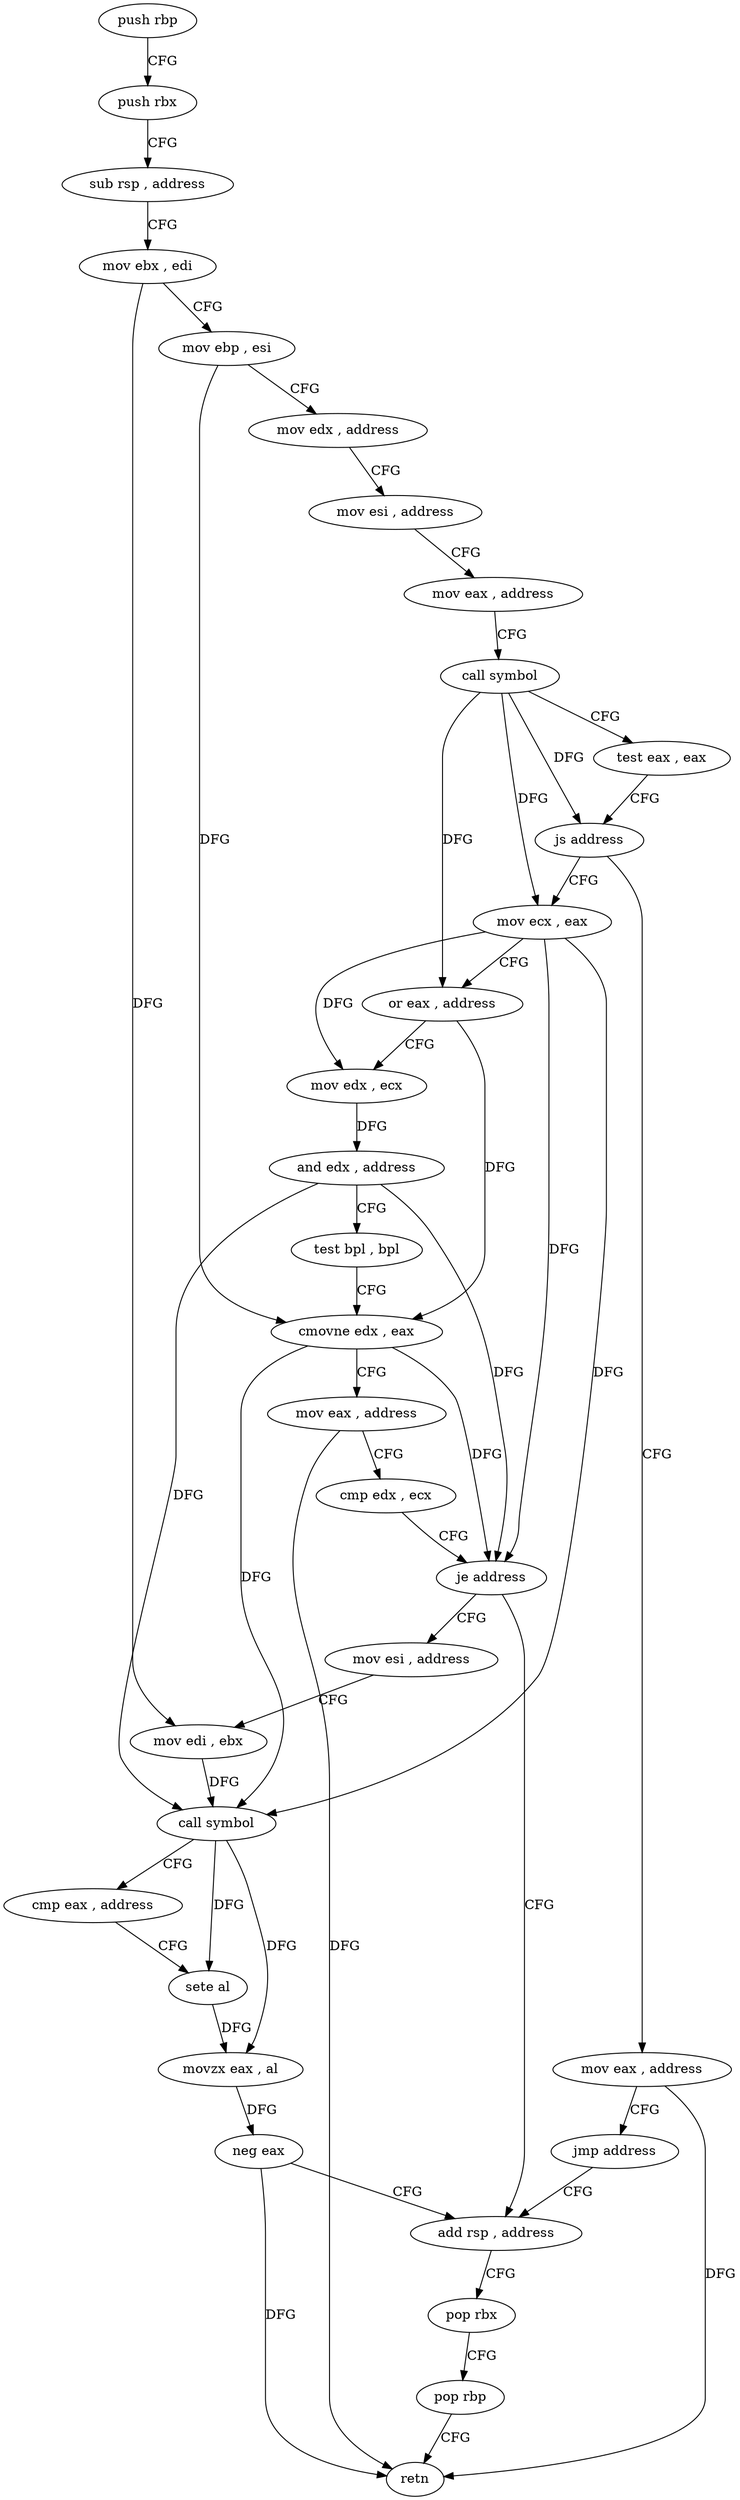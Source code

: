 digraph "func" {
"165153" [label = "push rbp" ]
"165154" [label = "push rbx" ]
"165155" [label = "sub rsp , address" ]
"165159" [label = "mov ebx , edi" ]
"165161" [label = "mov ebp , esi" ]
"165163" [label = "mov edx , address" ]
"165168" [label = "mov esi , address" ]
"165173" [label = "mov eax , address" ]
"165178" [label = "call symbol" ]
"165183" [label = "test eax , eax" ]
"165185" [label = "js address" ]
"165242" [label = "mov eax , address" ]
"165187" [label = "mov ecx , eax" ]
"165247" [label = "jmp address" ]
"165235" [label = "add rsp , address" ]
"165189" [label = "or eax , address" ]
"165192" [label = "mov edx , ecx" ]
"165194" [label = "and edx , address" ]
"165197" [label = "test bpl , bpl" ]
"165200" [label = "cmovne edx , eax" ]
"165203" [label = "mov eax , address" ]
"165208" [label = "cmp edx , ecx" ]
"165210" [label = "je address" ]
"165212" [label = "mov esi , address" ]
"165239" [label = "pop rbx" ]
"165240" [label = "pop rbp" ]
"165241" [label = "retn" ]
"165217" [label = "mov edi , ebx" ]
"165219" [label = "call symbol" ]
"165224" [label = "cmp eax , address" ]
"165227" [label = "sete al" ]
"165230" [label = "movzx eax , al" ]
"165233" [label = "neg eax" ]
"165153" -> "165154" [ label = "CFG" ]
"165154" -> "165155" [ label = "CFG" ]
"165155" -> "165159" [ label = "CFG" ]
"165159" -> "165161" [ label = "CFG" ]
"165159" -> "165217" [ label = "DFG" ]
"165161" -> "165163" [ label = "CFG" ]
"165161" -> "165200" [ label = "DFG" ]
"165163" -> "165168" [ label = "CFG" ]
"165168" -> "165173" [ label = "CFG" ]
"165173" -> "165178" [ label = "CFG" ]
"165178" -> "165183" [ label = "CFG" ]
"165178" -> "165185" [ label = "DFG" ]
"165178" -> "165187" [ label = "DFG" ]
"165178" -> "165189" [ label = "DFG" ]
"165183" -> "165185" [ label = "CFG" ]
"165185" -> "165242" [ label = "CFG" ]
"165185" -> "165187" [ label = "CFG" ]
"165242" -> "165247" [ label = "CFG" ]
"165242" -> "165241" [ label = "DFG" ]
"165187" -> "165189" [ label = "CFG" ]
"165187" -> "165192" [ label = "DFG" ]
"165187" -> "165210" [ label = "DFG" ]
"165187" -> "165219" [ label = "DFG" ]
"165247" -> "165235" [ label = "CFG" ]
"165235" -> "165239" [ label = "CFG" ]
"165189" -> "165192" [ label = "CFG" ]
"165189" -> "165200" [ label = "DFG" ]
"165192" -> "165194" [ label = "DFG" ]
"165194" -> "165197" [ label = "CFG" ]
"165194" -> "165210" [ label = "DFG" ]
"165194" -> "165219" [ label = "DFG" ]
"165197" -> "165200" [ label = "CFG" ]
"165200" -> "165203" [ label = "CFG" ]
"165200" -> "165210" [ label = "DFG" ]
"165200" -> "165219" [ label = "DFG" ]
"165203" -> "165208" [ label = "CFG" ]
"165203" -> "165241" [ label = "DFG" ]
"165208" -> "165210" [ label = "CFG" ]
"165210" -> "165235" [ label = "CFG" ]
"165210" -> "165212" [ label = "CFG" ]
"165212" -> "165217" [ label = "CFG" ]
"165239" -> "165240" [ label = "CFG" ]
"165240" -> "165241" [ label = "CFG" ]
"165217" -> "165219" [ label = "DFG" ]
"165219" -> "165224" [ label = "CFG" ]
"165219" -> "165227" [ label = "DFG" ]
"165219" -> "165230" [ label = "DFG" ]
"165224" -> "165227" [ label = "CFG" ]
"165227" -> "165230" [ label = "DFG" ]
"165230" -> "165233" [ label = "DFG" ]
"165233" -> "165235" [ label = "CFG" ]
"165233" -> "165241" [ label = "DFG" ]
}
